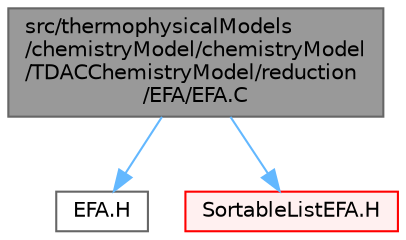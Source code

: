 digraph "src/thermophysicalModels/chemistryModel/chemistryModel/TDACChemistryModel/reduction/EFA/EFA.C"
{
 // LATEX_PDF_SIZE
  bgcolor="transparent";
  edge [fontname=Helvetica,fontsize=10,labelfontname=Helvetica,labelfontsize=10];
  node [fontname=Helvetica,fontsize=10,shape=box,height=0.2,width=0.4];
  Node1 [id="Node000001",label="src/thermophysicalModels\l/chemistryModel/chemistryModel\l/TDACChemistryModel/reduction\l/EFA/EFA.C",height=0.2,width=0.4,color="gray40", fillcolor="grey60", style="filled", fontcolor="black",tooltip=" "];
  Node1 -> Node2 [id="edge1_Node000001_Node000002",color="steelblue1",style="solid",tooltip=" "];
  Node2 [id="Node000002",label="EFA.H",height=0.2,width=0.4,color="grey40", fillcolor="white", style="filled",URL="$EFA_8H.html",tooltip=" "];
  Node1 -> Node3 [id="edge2_Node000001_Node000003",color="steelblue1",style="solid",tooltip=" "];
  Node3 [id="Node000003",label="SortableListEFA.H",height=0.2,width=0.4,color="red", fillcolor="#FFF0F0", style="filled",URL="$SortableListEFA_8H.html",tooltip=" "];
}
